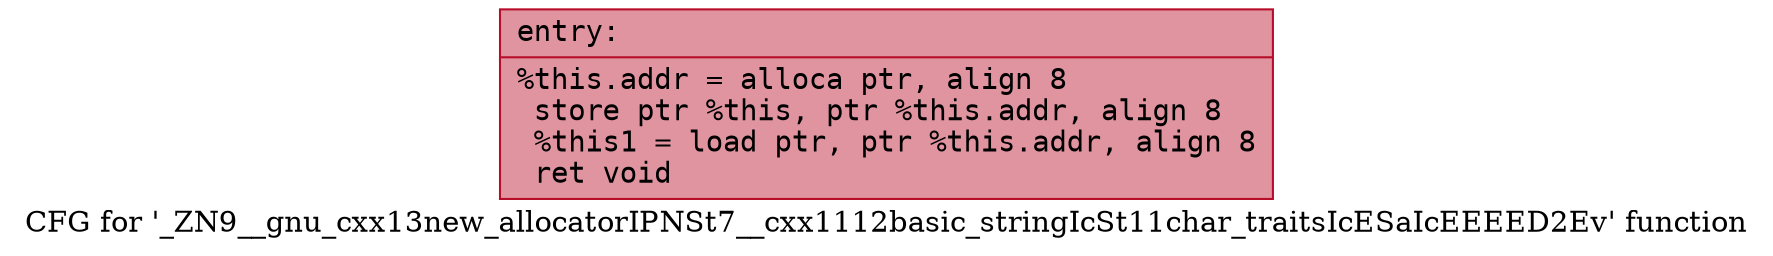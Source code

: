 digraph "CFG for '_ZN9__gnu_cxx13new_allocatorIPNSt7__cxx1112basic_stringIcSt11char_traitsIcESaIcEEEED2Ev' function" {
	label="CFG for '_ZN9__gnu_cxx13new_allocatorIPNSt7__cxx1112basic_stringIcSt11char_traitsIcESaIcEEEED2Ev' function";

	Node0x5651cd8ceb60 [shape=record,color="#b70d28ff", style=filled, fillcolor="#b70d2870" fontname="Courier",label="{entry:\l|  %this.addr = alloca ptr, align 8\l  store ptr %this, ptr %this.addr, align 8\l  %this1 = load ptr, ptr %this.addr, align 8\l  ret void\l}"];
}
